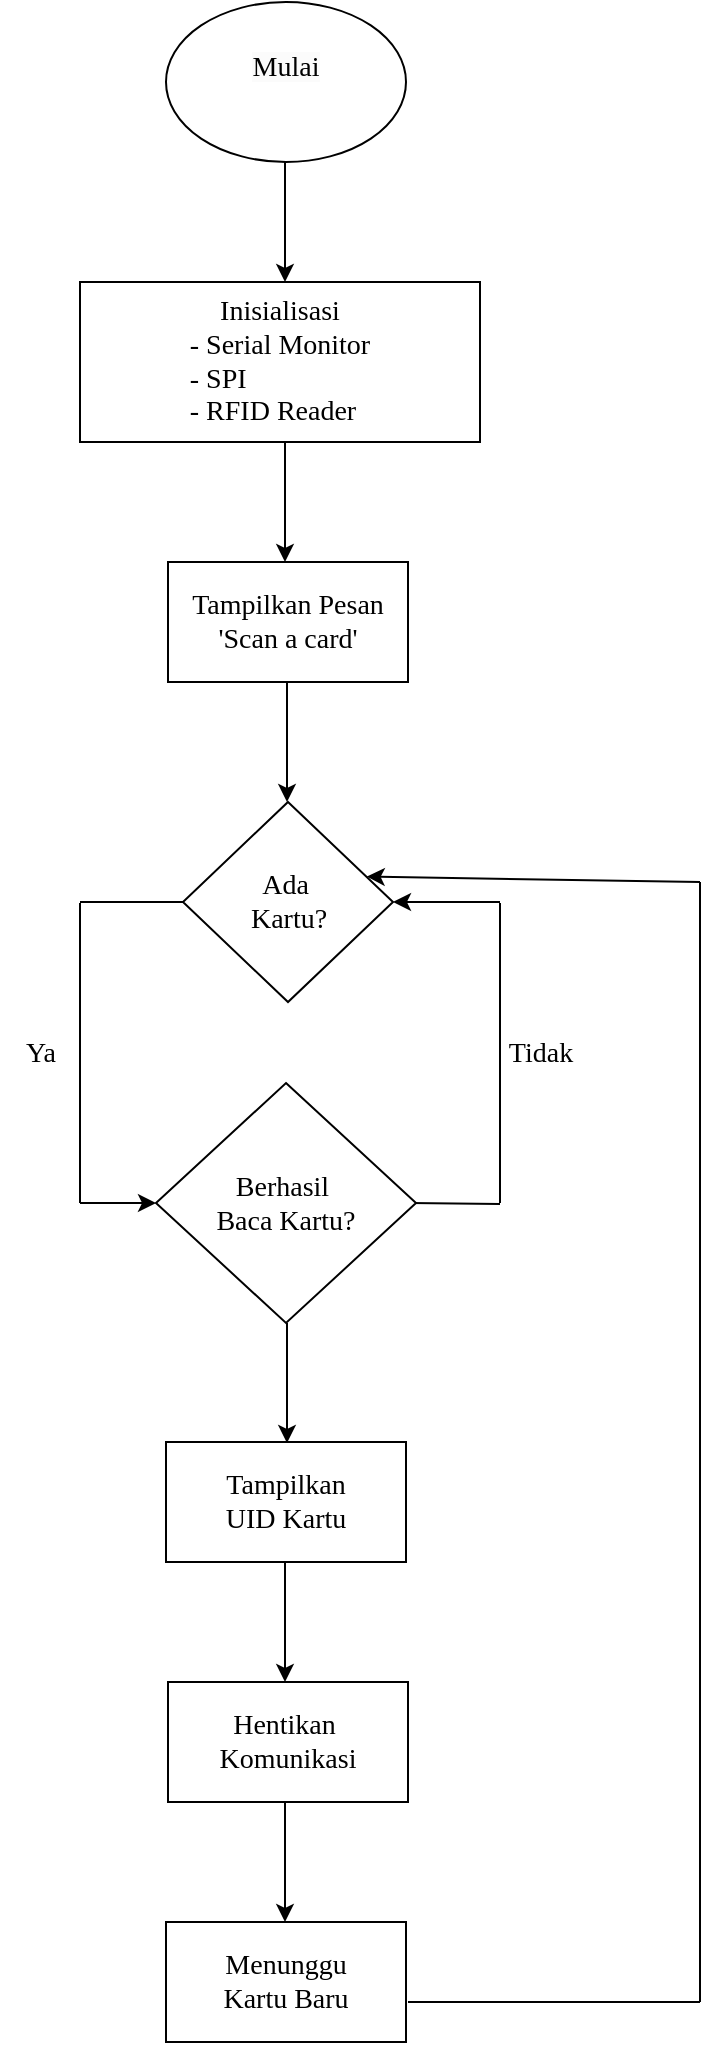<mxfile version="24.8.3">
  <diagram name="Halaman-1" id="SyZFH-KqIoyhzitpq2T5">
    <mxGraphModel grid="1" page="1" gridSize="10" guides="1" tooltips="1" connect="1" arrows="1" fold="1" pageScale="1" pageWidth="827" pageHeight="1169" math="0" shadow="0">
      <root>
        <mxCell id="0" />
        <mxCell id="1" parent="0" />
        <mxCell id="psS-U9qGQgXcWkEbK6_I-4" value="" style="endArrow=classic;html=1;rounded=0;exitX=0.5;exitY=1;exitDx=0;exitDy=0;" edge="1" parent="1">
          <mxGeometry width="50" height="50" relative="1" as="geometry">
            <mxPoint x="402.5" y="120" as="sourcePoint" />
            <mxPoint x="402.5" y="180" as="targetPoint" />
          </mxGeometry>
        </mxCell>
        <mxCell id="psS-U9qGQgXcWkEbK6_I-5" value="" style="endArrow=classic;html=1;rounded=0;exitX=0.5;exitY=1;exitDx=0;exitDy=0;" edge="1" parent="1">
          <mxGeometry width="50" height="50" relative="1" as="geometry">
            <mxPoint x="402.5" y="260" as="sourcePoint" />
            <mxPoint x="402.5" y="320" as="targetPoint" />
          </mxGeometry>
        </mxCell>
        <mxCell id="psS-U9qGQgXcWkEbK6_I-6" value="&lt;font face=&quot;Comic Sans MS&quot;&gt;&lt;span style=&quot;font-size: 14px;&quot;&gt;Tampilkan Pesan&lt;/span&gt;&lt;/font&gt;&lt;div&gt;&lt;font face=&quot;Comic Sans MS&quot;&gt;&lt;span style=&quot;font-size: 14px;&quot;&gt;&#39;Scan a card&#39;&lt;/span&gt;&lt;/font&gt;&lt;/div&gt;" style="rounded=0;whiteSpace=wrap;html=1;" vertex="1" parent="1">
          <mxGeometry x="344" y="320" width="120" height="60" as="geometry" />
        </mxCell>
        <mxCell id="psS-U9qGQgXcWkEbK6_I-7" value="" style="endArrow=classic;html=1;rounded=0;exitX=0.5;exitY=1;exitDx=0;exitDy=0;" edge="1" parent="1">
          <mxGeometry width="50" height="50" relative="1" as="geometry">
            <mxPoint x="403.5" y="380" as="sourcePoint" />
            <mxPoint x="403.5" y="440" as="targetPoint" />
          </mxGeometry>
        </mxCell>
        <mxCell id="psS-U9qGQgXcWkEbK6_I-8" value="&lt;div&gt;&lt;font style=&quot;font-size: 14px;&quot; face=&quot;Comic Sans MS&quot;&gt;&lt;br&gt;&lt;/font&gt;&lt;/div&gt;&lt;font style=&quot;&quot; face=&quot;Comic Sans MS&quot;&gt;&lt;div style=&quot;font-size: 14px;&quot;&gt;&lt;font style=&quot;&quot; face=&quot;Comic Sans MS&quot;&gt;&lt;br&gt;&lt;/font&gt;&lt;/div&gt;&lt;font style=&quot;font-size: 14px;&quot;&gt;Inisialisasi&lt;/font&gt;&lt;/font&gt;&lt;div style=&quot;text-align: left;&quot;&gt;&lt;span style=&quot;background-color: initial; font-family: &amp;quot;Comic Sans MS&amp;quot;; font-size: 14px;&quot;&gt;- Serial Monitor&lt;/span&gt;&lt;/div&gt;&lt;div style=&quot;text-align: left;&quot;&gt;&lt;span style=&quot;background-color: initial; font-family: &amp;quot;Comic Sans MS&amp;quot;; font-size: 14px;&quot;&gt;- SPI&lt;/span&gt;&lt;/div&gt;&lt;div&gt;&lt;div style=&quot;text-align: left;&quot;&gt;&lt;span style=&quot;background-color: initial; font-family: &amp;quot;Comic Sans MS&amp;quot;; font-size: 14px;&quot;&gt;- RFID Reader&amp;nbsp;&lt;/span&gt;&lt;/div&gt;&lt;div&gt;&lt;div&gt;&lt;div style=&quot;text-align: left;&quot;&gt;&lt;font size=&quot;3&quot;&gt;&lt;br&gt;&lt;/font&gt;&lt;/div&gt;&lt;/div&gt;&lt;div&gt;&lt;div&gt;&lt;br&gt;&lt;/div&gt;&lt;/div&gt;&lt;/div&gt;&lt;/div&gt;" style="rounded=0;whiteSpace=wrap;html=1;" vertex="1" parent="1">
          <mxGeometry x="300" y="180" width="200" height="80" as="geometry" />
        </mxCell>
        <mxCell id="psS-U9qGQgXcWkEbK6_I-9" value="&lt;font face=&quot;Comic Sans MS&quot;&gt;&lt;span style=&quot;font-size: 14px;&quot;&gt;Ada&amp;nbsp;&lt;/span&gt;&lt;/font&gt;&lt;div&gt;&lt;font face=&quot;Comic Sans MS&quot;&gt;&lt;span style=&quot;font-size: 14px;&quot;&gt;Kartu?&lt;/span&gt;&lt;/font&gt;&lt;/div&gt;" style="rhombus;whiteSpace=wrap;html=1;" vertex="1" parent="1">
          <mxGeometry x="351.5" y="440" width="105" height="100" as="geometry" />
        </mxCell>
        <mxCell id="psS-U9qGQgXcWkEbK6_I-10" value="" style="endArrow=none;html=1;rounded=0;" edge="1" parent="1">
          <mxGeometry width="50" height="50" relative="1" as="geometry">
            <mxPoint x="465" y="640.5" as="sourcePoint" />
            <mxPoint x="510" y="641" as="targetPoint" />
          </mxGeometry>
        </mxCell>
        <mxCell id="psS-U9qGQgXcWkEbK6_I-11" value="&lt;font style=&quot;font-size: 14px;&quot; face=&quot;Comic Sans MS&quot;&gt;Tidak&lt;/font&gt;" style="text;html=1;align=center;verticalAlign=middle;resizable=0;points=[];autosize=1;strokeColor=none;fillColor=none;" vertex="1" parent="1">
          <mxGeometry x="500" y="550.5" width="60" height="30" as="geometry" />
        </mxCell>
        <mxCell id="psS-U9qGQgXcWkEbK6_I-12" value="" style="endArrow=none;html=1;rounded=0;" edge="1" parent="1">
          <mxGeometry width="50" height="50" relative="1" as="geometry">
            <mxPoint x="300" y="640.5" as="sourcePoint" />
            <mxPoint x="300" y="490.5" as="targetPoint" />
          </mxGeometry>
        </mxCell>
        <mxCell id="psS-U9qGQgXcWkEbK6_I-13" value="" style="endArrow=classic;html=1;rounded=0;entryX=0;entryY=0.5;entryDx=0;entryDy=0;" edge="1" parent="1" target="psS-U9qGQgXcWkEbK6_I-18">
          <mxGeometry width="50" height="50" relative="1" as="geometry">
            <mxPoint x="300" y="640.5" as="sourcePoint" />
            <mxPoint x="335" y="640.5" as="targetPoint" />
          </mxGeometry>
        </mxCell>
        <mxCell id="psS-U9qGQgXcWkEbK6_I-14" value="" style="endArrow=none;html=1;rounded=0;" edge="1" parent="1">
          <mxGeometry width="50" height="50" relative="1" as="geometry">
            <mxPoint x="510" y="640.5" as="sourcePoint" />
            <mxPoint x="510" y="490.5" as="targetPoint" />
          </mxGeometry>
        </mxCell>
        <mxCell id="psS-U9qGQgXcWkEbK6_I-15" value="" style="endArrow=classic;html=1;rounded=0;entryX=1;entryY=0.5;entryDx=0;entryDy=0;" edge="1" parent="1" target="psS-U9qGQgXcWkEbK6_I-9">
          <mxGeometry width="50" height="50" relative="1" as="geometry">
            <mxPoint x="510" y="490" as="sourcePoint" />
            <mxPoint x="480" y="450" as="targetPoint" />
          </mxGeometry>
        </mxCell>
        <mxCell id="psS-U9qGQgXcWkEbK6_I-16" value="" style="endArrow=none;html=1;rounded=0;entryX=0;entryY=0.5;entryDx=0;entryDy=0;" edge="1" parent="1" target="psS-U9qGQgXcWkEbK6_I-9">
          <mxGeometry width="50" height="50" relative="1" as="geometry">
            <mxPoint x="300" y="490" as="sourcePoint" />
            <mxPoint x="350" y="440" as="targetPoint" />
          </mxGeometry>
        </mxCell>
        <mxCell id="psS-U9qGQgXcWkEbK6_I-17" value="&lt;font face=&quot;Comic Sans MS&quot;&gt;&lt;span style=&quot;font-size: 14px;&quot;&gt;Ya&lt;/span&gt;&lt;/font&gt;&lt;span style=&quot;color: rgba(0, 0, 0, 0); font-family: monospace; font-size: 0px; text-align: start;&quot;&gt;%3CmxGraphModel%3E%3Croot%3E%3CmxCell%20id%3D%220%22%2F%3E%3CmxCell%20id%3D%221%22%20parent%3D%220%22%2F%3E%3CmxCell%20id%3D%222%22%20value%3D%22%26lt%3Bfont%20style%3D%26quot%3Bfont-size%3A%2014px%3B%26quot%3B%20face%3D%26quot%3BComic%20Sans%20MS%26quot%3B%26gt%3B%26lt%3Bspan%20style%3D%26quot%3Btext-wrap-mode%3A%20nowrap%3B%26quot%3B%26gt%3BBerhasil%26amp%3Bnbsp%3B%26lt%3B%2Fspan%26gt%3B%26lt%3B%2Ffont%26gt%3B%26lt%3Bdiv%26gt%3B%26lt%3Bfont%20style%3D%26quot%3Bfont-size%3A%2014px%3B%26quot%3B%20face%3D%26quot%3BComic%20Sans%20MS%26quot%3B%26gt%3B%26lt%3Bspan%20style%3D%26quot%3Btext-wrap-mode%3A%20nowrap%3B%26quot%3B%26gt%3BBaca%20Kartu%3F%26lt%3B%2Fspan%26gt%3B%26lt%3B%2Ffont%26gt%3B%26lt%3B%2Fdiv%26gt%3B%22%20style%3D%22rhombus%3BwhiteSpace%3Dwrap%3Bhtml%3D1%3B%22%20vertex%3D%221%22%20parent%3D%221%22%3E%3CmxGeometry%20x%3D%22275%22%20y%3D%22440%22%20width%3D%22130%22%20height%3D%22120%22%20as%3D%22geometry%22%2F%3E%3C%2FmxCell%3E%3C%2Froot%3E%3C%2FmxGraphModel%3E&lt;/span&gt;" style="text;html=1;align=center;verticalAlign=middle;resizable=0;points=[];autosize=1;strokeColor=none;fillColor=none;" vertex="1" parent="1">
          <mxGeometry x="260" y="550.5" width="40" height="30" as="geometry" />
        </mxCell>
        <mxCell id="psS-U9qGQgXcWkEbK6_I-18" value="&lt;font style=&quot;font-size: 14px;&quot; face=&quot;Comic Sans MS&quot;&gt;&lt;span style=&quot;text-wrap-mode: nowrap;&quot;&gt;Berhasil&amp;nbsp;&lt;/span&gt;&lt;/font&gt;&lt;div&gt;&lt;font style=&quot;font-size: 14px;&quot; face=&quot;Comic Sans MS&quot;&gt;&lt;span style=&quot;text-wrap-mode: nowrap;&quot;&gt;Baca Kartu?&lt;/span&gt;&lt;/font&gt;&lt;/div&gt;" style="rhombus;whiteSpace=wrap;html=1;" vertex="1" parent="1">
          <mxGeometry x="338" y="580.5" width="130" height="120" as="geometry" />
        </mxCell>
        <mxCell id="psS-U9qGQgXcWkEbK6_I-19" value="" style="endArrow=classic;html=1;rounded=0;exitX=0.5;exitY=1;exitDx=0;exitDy=0;" edge="1" parent="1">
          <mxGeometry width="50" height="50" relative="1" as="geometry">
            <mxPoint x="403.5" y="700.5" as="sourcePoint" />
            <mxPoint x="403.5" y="760.5" as="targetPoint" />
          </mxGeometry>
        </mxCell>
        <mxCell id="psS-U9qGQgXcWkEbK6_I-20" value="&lt;font face=&quot;Comic Sans MS&quot;&gt;&lt;span style=&quot;font-size: 14px; text-wrap-mode: nowrap;&quot;&gt;Tampilkan&lt;/span&gt;&lt;/font&gt;&lt;div&gt;&lt;font face=&quot;Comic Sans MS&quot;&gt;&lt;span style=&quot;font-size: 14px; text-wrap-mode: nowrap;&quot;&gt;UID Kartu&lt;/span&gt;&lt;/font&gt;&lt;/div&gt;" style="rounded=0;whiteSpace=wrap;html=1;" vertex="1" parent="1">
          <mxGeometry x="343" y="760" width="120" height="60" as="geometry" />
        </mxCell>
        <mxCell id="psS-U9qGQgXcWkEbK6_I-21" value="" style="endArrow=classic;html=1;rounded=0;exitX=0.5;exitY=1;exitDx=0;exitDy=0;" edge="1" parent="1">
          <mxGeometry width="50" height="50" relative="1" as="geometry">
            <mxPoint x="402.5" y="820" as="sourcePoint" />
            <mxPoint x="402.5" y="880" as="targetPoint" />
          </mxGeometry>
        </mxCell>
        <mxCell id="psS-U9qGQgXcWkEbK6_I-22" value="&lt;font face=&quot;Comic Sans MS&quot;&gt;&lt;span style=&quot;font-size: 14px; text-wrap-mode: nowrap;&quot;&gt;Hentikan&amp;nbsp;&lt;/span&gt;&lt;/font&gt;&lt;div&gt;&lt;font face=&quot;Comic Sans MS&quot;&gt;&lt;span style=&quot;font-size: 14px; text-wrap-mode: nowrap;&quot;&gt;Komunikasi&lt;/span&gt;&lt;/font&gt;&lt;/div&gt;" style="rounded=0;whiteSpace=wrap;html=1;" vertex="1" parent="1">
          <mxGeometry x="344" y="880" width="120" height="60" as="geometry" />
        </mxCell>
        <mxCell id="psS-U9qGQgXcWkEbK6_I-23" value="" style="endArrow=classic;html=1;rounded=0;exitX=0.5;exitY=1;exitDx=0;exitDy=0;" edge="1" parent="1">
          <mxGeometry width="50" height="50" relative="1" as="geometry">
            <mxPoint x="402.5" y="940" as="sourcePoint" />
            <mxPoint x="402.5" y="1000" as="targetPoint" />
          </mxGeometry>
        </mxCell>
        <mxCell id="psS-U9qGQgXcWkEbK6_I-24" value="&lt;font face=&quot;Comic Sans MS&quot;&gt;&lt;span style=&quot;font-size: 14px; text-wrap-mode: nowrap;&quot;&gt;Menunggu&lt;/span&gt;&lt;/font&gt;&lt;div&gt;&lt;font face=&quot;Comic Sans MS&quot;&gt;&lt;span style=&quot;font-size: 14px; text-wrap-mode: nowrap;&quot;&gt;Kartu Baru&lt;/span&gt;&lt;/font&gt;&lt;/div&gt;" style="rounded=0;whiteSpace=wrap;html=1;" vertex="1" parent="1">
          <mxGeometry x="343" y="1000" width="120" height="60" as="geometry" />
        </mxCell>
        <mxCell id="psS-U9qGQgXcWkEbK6_I-25" value="" style="endArrow=none;html=1;rounded=0;" edge="1" parent="1">
          <mxGeometry width="50" height="50" relative="1" as="geometry">
            <mxPoint x="464" y="1040" as="sourcePoint" />
            <mxPoint x="610" y="1040" as="targetPoint" />
          </mxGeometry>
        </mxCell>
        <mxCell id="psS-U9qGQgXcWkEbK6_I-26" value="" style="endArrow=none;html=1;rounded=0;" edge="1" parent="1">
          <mxGeometry width="50" height="50" relative="1" as="geometry">
            <mxPoint x="610" y="1040" as="sourcePoint" />
            <mxPoint x="610" y="480" as="targetPoint" />
          </mxGeometry>
        </mxCell>
        <mxCell id="psS-U9qGQgXcWkEbK6_I-27" value="" style="endArrow=classic;html=1;rounded=0;entryX=0.875;entryY=0.373;entryDx=0;entryDy=0;entryPerimeter=0;" edge="1" parent="1" target="psS-U9qGQgXcWkEbK6_I-9">
          <mxGeometry width="50" height="50" relative="1" as="geometry">
            <mxPoint x="610" y="480" as="sourcePoint" />
            <mxPoint x="490" y="480" as="targetPoint" />
          </mxGeometry>
        </mxCell>
        <mxCell id="psS-U9qGQgXcWkEbK6_I-28" value="&#xa;&lt;span style=&quot;color: rgb(0, 0, 0); font-family: &amp;quot;Comic Sans MS&amp;quot;; font-size: 14px; font-style: normal; font-variant-ligatures: normal; font-variant-caps: normal; font-weight: 400; letter-spacing: normal; orphans: 2; text-align: center; text-indent: 0px; text-transform: none; widows: 2; word-spacing: 0px; -webkit-text-stroke-width: 0px; white-space: normal; background-color: rgb(251, 251, 251); text-decoration-thickness: initial; text-decoration-style: initial; text-decoration-color: initial; display: inline !important; float: none;&quot;&gt;Mulai&lt;/span&gt;&#xa;&#xa;" style="ellipse;whiteSpace=wrap;html=1;" vertex="1" parent="1">
          <mxGeometry x="343" y="40" width="120" height="80" as="geometry" />
        </mxCell>
      </root>
    </mxGraphModel>
  </diagram>
</mxfile>
